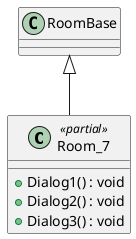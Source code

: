 @startuml
class Room_7 <<partial>> {
    + Dialog1() : void
    + Dialog2() : void
    + Dialog3() : void
}
RoomBase <|-- Room_7
@enduml
